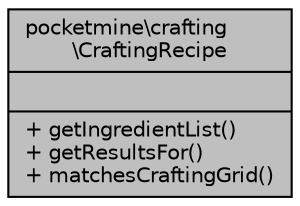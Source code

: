 digraph "pocketmine\crafting\CraftingRecipe"
{
 // INTERACTIVE_SVG=YES
 // LATEX_PDF_SIZE
  edge [fontname="Helvetica",fontsize="10",labelfontname="Helvetica",labelfontsize="10"];
  node [fontname="Helvetica",fontsize="10",shape=record];
  Node1 [label="{pocketmine\\crafting\l\\CraftingRecipe\n||+ getIngredientList()\l+ getResultsFor()\l+ matchesCraftingGrid()\l}",height=0.2,width=0.4,color="black", fillcolor="grey75", style="filled", fontcolor="black",tooltip=" "];
}
